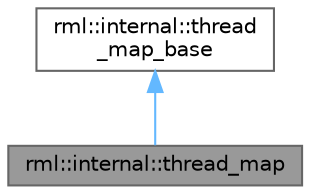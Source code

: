 digraph "rml::internal::thread_map"
{
 // LATEX_PDF_SIZE
  bgcolor="transparent";
  edge [fontname=Helvetica,fontsize=10,labelfontname=Helvetica,labelfontsize=10];
  node [fontname=Helvetica,fontsize=10,shape=box,height=0.2,width=0.4];
  Node1 [id="Node000001",label="rml::internal::thread_map",height=0.2,width=0.4,color="gray40", fillcolor="grey60", style="filled", fontcolor="black",tooltip="Type-independent part of class generic_connection."];
  Node2 -> Node1 [id="edge2_Node000001_Node000002",dir="back",color="steelblue1",style="solid",tooltip=" "];
  Node2 [id="Node000002",label="rml::internal::thread\l_map_base",height=0.2,width=0.4,color="gray40", fillcolor="white", style="filled",URL="$structrml_1_1internal_1_1thread__map__base.html",tooltip="thread_map_base; we need to make the iterator type available to server_thread"];
}
